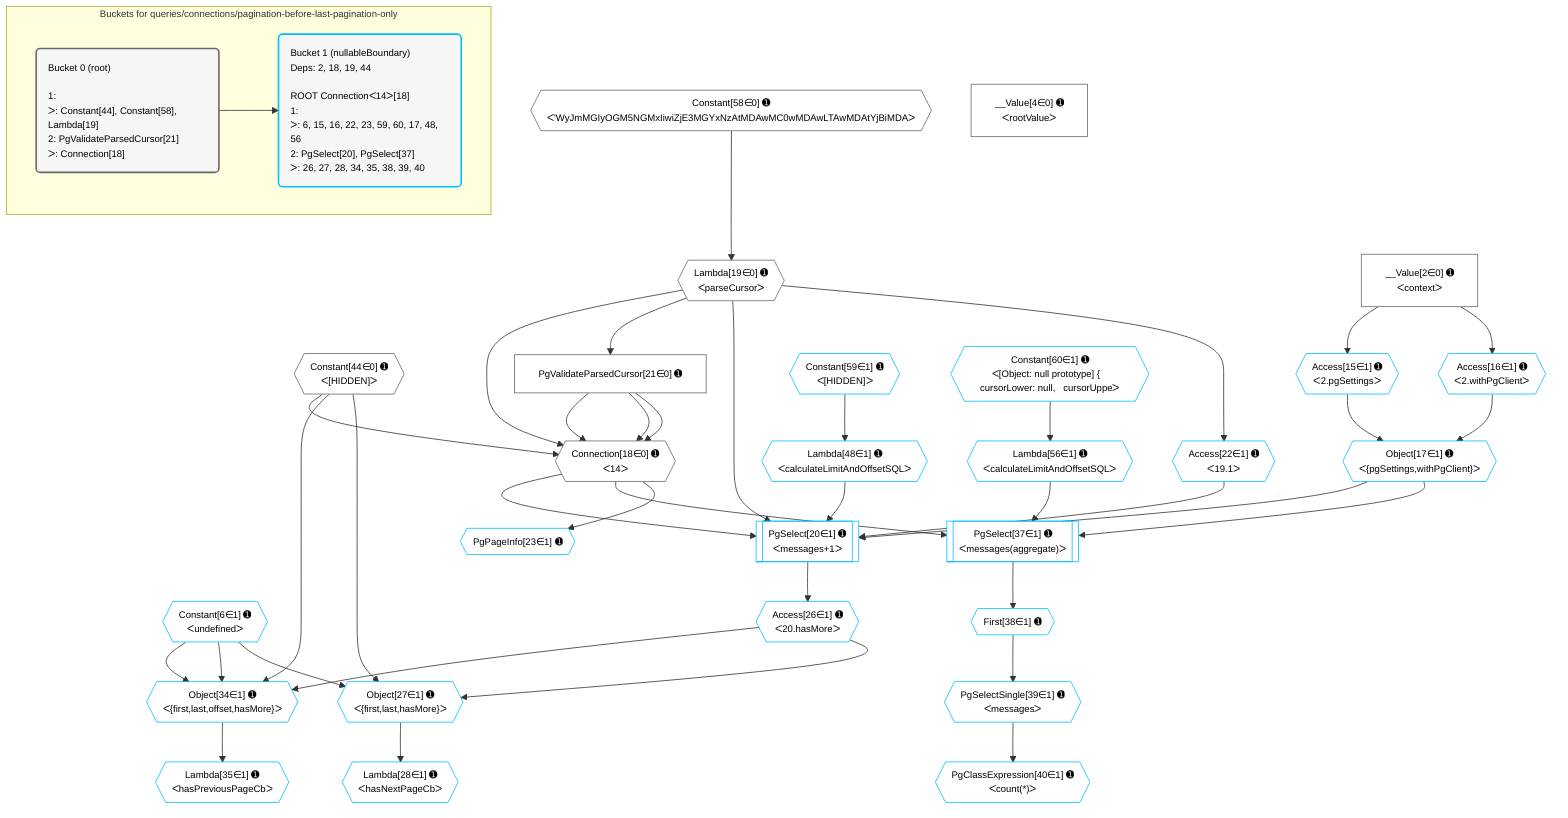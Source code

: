 %%{init: {'themeVariables': { 'fontSize': '12px'}}}%%
graph TD
    classDef path fill:#eee,stroke:#000,color:#000
    classDef plan fill:#fff,stroke-width:1px,color:#000
    classDef itemplan fill:#fff,stroke-width:2px,color:#000
    classDef unbatchedplan fill:#dff,stroke-width:1px,color:#000
    classDef sideeffectplan fill:#fcc,stroke-width:2px,color:#000
    classDef bucket fill:#f6f6f6,color:#000,stroke-width:2px,text-align:left


    %% plan dependencies
    Connection18{{"Connection[18∈0] ➊<br />ᐸ14ᐳ"}}:::plan
    Constant44{{"Constant[44∈0] ➊<br />ᐸ[HIDDEN]ᐳ"}}:::plan
    Lambda19{{"Lambda[19∈0] ➊<br />ᐸparseCursorᐳ"}}:::plan
    PgValidateParsedCursor21["PgValidateParsedCursor[21∈0] ➊"]:::plan
    Constant44 & Lambda19 & PgValidateParsedCursor21 & PgValidateParsedCursor21 & PgValidateParsedCursor21 --> Connection18
    Constant58{{"Constant[58∈0] ➊<br />ᐸ'WyJmMGIyOGM5NGMxIiwiZjE3MGYxNzAtMDAwMC0wMDAwLTAwMDAtYjBiMDAᐳ"}}:::plan
    Constant58 --> Lambda19
    Lambda19 --> PgValidateParsedCursor21
    __Value2["__Value[2∈0] ➊<br />ᐸcontextᐳ"]:::plan
    __Value4["__Value[4∈0] ➊<br />ᐸrootValueᐳ"]:::plan
    PgSelect20[["PgSelect[20∈1] ➊<br />ᐸmessages+1ᐳ"]]:::plan
    Object17{{"Object[17∈1] ➊<br />ᐸ{pgSettings,withPgClient}ᐳ"}}:::plan
    Access22{{"Access[22∈1] ➊<br />ᐸ19.1ᐳ"}}:::plan
    Lambda48{{"Lambda[48∈1] ➊<br />ᐸcalculateLimitAndOffsetSQLᐳ"}}:::plan
    Object17 & Connection18 & Lambda19 & Access22 & Lambda48 --> PgSelect20
    Object34{{"Object[34∈1] ➊<br />ᐸ{first,last,offset,hasMore}ᐳ"}}:::plan
    Constant6{{"Constant[6∈1] ➊<br />ᐸundefinedᐳ"}}:::plan
    Access26{{"Access[26∈1] ➊<br />ᐸ20.hasMoreᐳ"}}:::plan
    Constant6 & Constant44 & Constant6 & Access26 --> Object34
    Object27{{"Object[27∈1] ➊<br />ᐸ{first,last,hasMore}ᐳ"}}:::plan
    Constant6 & Constant44 & Access26 --> Object27
    PgSelect37[["PgSelect[37∈1] ➊<br />ᐸmessages(aggregate)ᐳ"]]:::plan
    Lambda56{{"Lambda[56∈1] ➊<br />ᐸcalculateLimitAndOffsetSQLᐳ"}}:::plan
    Object17 & Connection18 & Lambda56 --> PgSelect37
    Access15{{"Access[15∈1] ➊<br />ᐸ2.pgSettingsᐳ"}}:::plan
    Access16{{"Access[16∈1] ➊<br />ᐸ2.withPgClientᐳ"}}:::plan
    Access15 & Access16 --> Object17
    __Value2 --> Access15
    __Value2 --> Access16
    Lambda19 --> Access22
    PgPageInfo23{{"PgPageInfo[23∈1] ➊"}}:::plan
    Connection18 --> PgPageInfo23
    PgSelect20 --> Access26
    Lambda28{{"Lambda[28∈1] ➊<br />ᐸhasNextPageCbᐳ"}}:::plan
    Object27 --> Lambda28
    Lambda35{{"Lambda[35∈1] ➊<br />ᐸhasPreviousPageCbᐳ"}}:::plan
    Object34 --> Lambda35
    First38{{"First[38∈1] ➊"}}:::plan
    PgSelect37 --> First38
    PgSelectSingle39{{"PgSelectSingle[39∈1] ➊<br />ᐸmessagesᐳ"}}:::plan
    First38 --> PgSelectSingle39
    PgClassExpression40{{"PgClassExpression[40∈1] ➊<br />ᐸcount(*)ᐳ"}}:::plan
    PgSelectSingle39 --> PgClassExpression40
    Constant59{{"Constant[59∈1] ➊<br />ᐸ[HIDDEN]ᐳ"}}:::plan
    Constant59 --> Lambda48
    Constant60{{"Constant[60∈1] ➊<br />ᐸ[Object: null prototype] {   cursorLower: null,   cursorUppeᐳ"}}:::plan
    Constant60 --> Lambda56

    %% define steps

    subgraph "Buckets for queries/connections/pagination-before-last-pagination-only"
    Bucket0("Bucket 0 (root)<br /><br />1: <br />ᐳ: Constant[44], Constant[58], Lambda[19]<br />2: PgValidateParsedCursor[21]<br />ᐳ: Connection[18]"):::bucket
    classDef bucket0 stroke:#696969
    class Bucket0,__Value2,__Value4,Connection18,Lambda19,PgValidateParsedCursor21,Constant44,Constant58 bucket0
    Bucket1("Bucket 1 (nullableBoundary)<br />Deps: 2, 18, 19, 44<br /><br />ROOT Connectionᐸ14ᐳ[18]<br />1: <br />ᐳ: 6, 15, 16, 22, 23, 59, 60, 17, 48, 56<br />2: PgSelect[20], PgSelect[37]<br />ᐳ: 26, 27, 28, 34, 35, 38, 39, 40"):::bucket
    classDef bucket1 stroke:#00bfff
    class Bucket1,Constant6,Access15,Access16,Object17,PgSelect20,Access22,PgPageInfo23,Access26,Object27,Lambda28,Object34,Lambda35,PgSelect37,First38,PgSelectSingle39,PgClassExpression40,Lambda48,Lambda56,Constant59,Constant60 bucket1
    Bucket0 --> Bucket1
    end